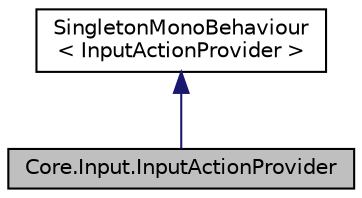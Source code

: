 digraph "Core.Input.InputActionProvider"
{
 // LATEX_PDF_SIZE
  edge [fontname="Helvetica",fontsize="10",labelfontname="Helvetica",labelfontsize="10"];
  node [fontname="Helvetica",fontsize="10",shape=record];
  Node1 [label="Core.Input.InputActionProvider",height=0.2,width=0.4,color="black", fillcolor="grey75", style="filled", fontcolor="black",tooltip="登録解除不要なInputActionを提供するクラス"];
  Node2 -> Node1 [dir="back",color="midnightblue",fontsize="10",style="solid",fontname="Helvetica"];
  Node2 [label="SingletonMonoBehaviour\l\< InputActionProvider \>",height=0.2,width=0.4,color="black", fillcolor="white", style="filled",URL="$classCore_1_1Input_1_1SingletonMonoBehaviour.html",tooltip=" "];
}
